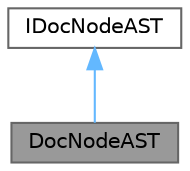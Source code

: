 digraph "DocNodeAST"
{
 // INTERACTIVE_SVG=YES
 // LATEX_PDF_SIZE
  bgcolor="transparent";
  edge [fontname=Helvetica,fontsize=10,labelfontname=Helvetica,labelfontsize=10];
  node [fontname=Helvetica,fontsize=10,shape=box,height=0.2,width=0.4];
  Node1 [label="DocNodeAST",height=0.2,width=0.4,color="gray40", fillcolor="grey60", style="filled", fontcolor="black",tooltip="Class representing the abstract syntax tree of a documentation block."];
  Node2 -> Node1 [dir="back",color="steelblue1",style="solid"];
  Node2 [label="IDocNodeAST",height=0.2,width=0.4,color="gray40", fillcolor="white", style="filled",URL="$d6/de4/class_i_doc_node_a_s_t.html",tooltip="opaque representation of the abstract syntax tree (AST)"];
}
